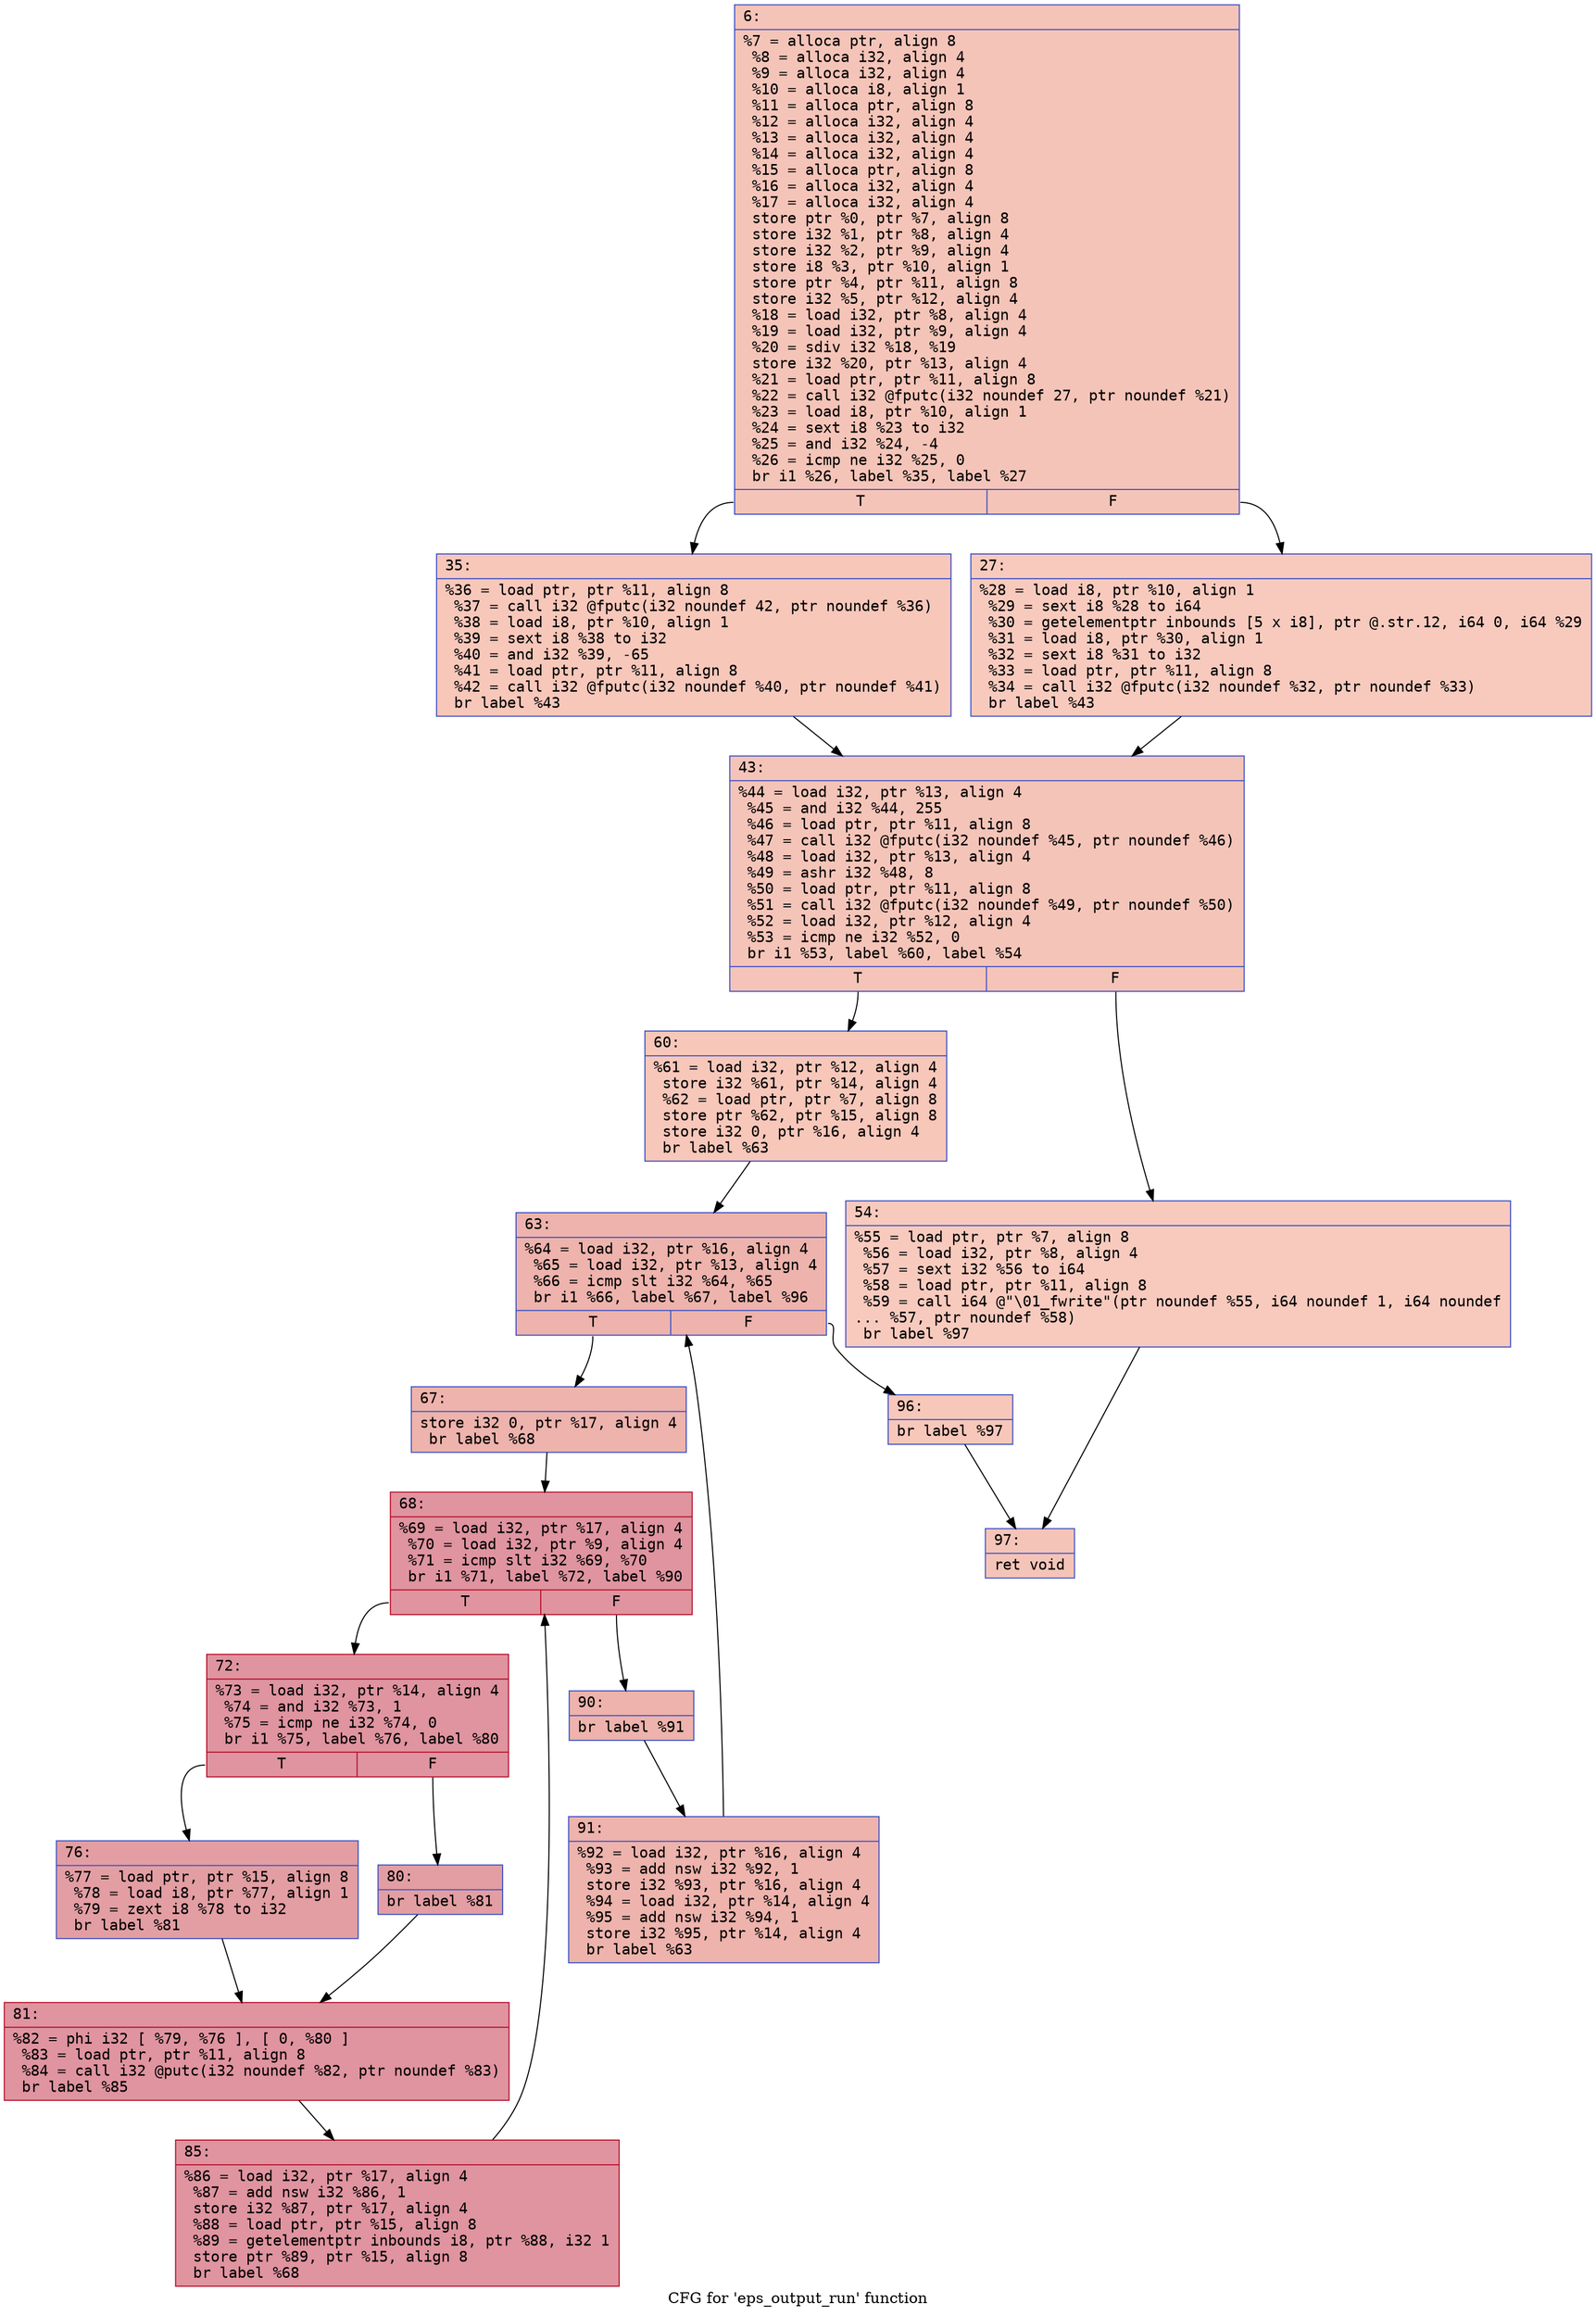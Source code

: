 digraph "CFG for 'eps_output_run' function" {
	label="CFG for 'eps_output_run' function";

	Node0x600001420550 [shape=record,color="#3d50c3ff", style=filled, fillcolor="#e97a5f70" fontname="Courier",label="{6:\l|  %7 = alloca ptr, align 8\l  %8 = alloca i32, align 4\l  %9 = alloca i32, align 4\l  %10 = alloca i8, align 1\l  %11 = alloca ptr, align 8\l  %12 = alloca i32, align 4\l  %13 = alloca i32, align 4\l  %14 = alloca i32, align 4\l  %15 = alloca ptr, align 8\l  %16 = alloca i32, align 4\l  %17 = alloca i32, align 4\l  store ptr %0, ptr %7, align 8\l  store i32 %1, ptr %8, align 4\l  store i32 %2, ptr %9, align 4\l  store i8 %3, ptr %10, align 1\l  store ptr %4, ptr %11, align 8\l  store i32 %5, ptr %12, align 4\l  %18 = load i32, ptr %8, align 4\l  %19 = load i32, ptr %9, align 4\l  %20 = sdiv i32 %18, %19\l  store i32 %20, ptr %13, align 4\l  %21 = load ptr, ptr %11, align 8\l  %22 = call i32 @fputc(i32 noundef 27, ptr noundef %21)\l  %23 = load i8, ptr %10, align 1\l  %24 = sext i8 %23 to i32\l  %25 = and i32 %24, -4\l  %26 = icmp ne i32 %25, 0\l  br i1 %26, label %35, label %27\l|{<s0>T|<s1>F}}"];
	Node0x600001420550:s0 -> Node0x6000014206e0[tooltip="6 -> 35\nProbability 62.50%" ];
	Node0x600001420550:s1 -> Node0x600001420690[tooltip="6 -> 27\nProbability 37.50%" ];
	Node0x600001420690 [shape=record,color="#3d50c3ff", style=filled, fillcolor="#ef886b70" fontname="Courier",label="{27:\l|  %28 = load i8, ptr %10, align 1\l  %29 = sext i8 %28 to i64\l  %30 = getelementptr inbounds [5 x i8], ptr @.str.12, i64 0, i64 %29\l  %31 = load i8, ptr %30, align 1\l  %32 = sext i8 %31 to i32\l  %33 = load ptr, ptr %11, align 8\l  %34 = call i32 @fputc(i32 noundef %32, ptr noundef %33)\l  br label %43\l}"];
	Node0x600001420690 -> Node0x600001420730[tooltip="27 -> 43\nProbability 100.00%" ];
	Node0x6000014206e0 [shape=record,color="#3d50c3ff", style=filled, fillcolor="#ec7f6370" fontname="Courier",label="{35:\l|  %36 = load ptr, ptr %11, align 8\l  %37 = call i32 @fputc(i32 noundef 42, ptr noundef %36)\l  %38 = load i8, ptr %10, align 1\l  %39 = sext i8 %38 to i32\l  %40 = and i32 %39, -65\l  %41 = load ptr, ptr %11, align 8\l  %42 = call i32 @fputc(i32 noundef %40, ptr noundef %41)\l  br label %43\l}"];
	Node0x6000014206e0 -> Node0x600001420730[tooltip="35 -> 43\nProbability 100.00%" ];
	Node0x600001420730 [shape=record,color="#3d50c3ff", style=filled, fillcolor="#e97a5f70" fontname="Courier",label="{43:\l|  %44 = load i32, ptr %13, align 4\l  %45 = and i32 %44, 255\l  %46 = load ptr, ptr %11, align 8\l  %47 = call i32 @fputc(i32 noundef %45, ptr noundef %46)\l  %48 = load i32, ptr %13, align 4\l  %49 = ashr i32 %48, 8\l  %50 = load ptr, ptr %11, align 8\l  %51 = call i32 @fputc(i32 noundef %49, ptr noundef %50)\l  %52 = load i32, ptr %12, align 4\l  %53 = icmp ne i32 %52, 0\l  br i1 %53, label %60, label %54\l|{<s0>T|<s1>F}}"];
	Node0x600001420730:s0 -> Node0x6000014207d0[tooltip="43 -> 60\nProbability 62.50%" ];
	Node0x600001420730:s1 -> Node0x600001420780[tooltip="43 -> 54\nProbability 37.50%" ];
	Node0x600001420780 [shape=record,color="#3d50c3ff", style=filled, fillcolor="#ef886b70" fontname="Courier",label="{54:\l|  %55 = load ptr, ptr %7, align 8\l  %56 = load i32, ptr %8, align 4\l  %57 = sext i32 %56 to i64\l  %58 = load ptr, ptr %11, align 8\l  %59 = call i64 @\"\\01_fwrite\"(ptr noundef %55, i64 noundef 1, i64 noundef\l... %57, ptr noundef %58)\l  br label %97\l}"];
	Node0x600001420780 -> Node0x600001420b90[tooltip="54 -> 97\nProbability 100.00%" ];
	Node0x6000014207d0 [shape=record,color="#3d50c3ff", style=filled, fillcolor="#ec7f6370" fontname="Courier",label="{60:\l|  %61 = load i32, ptr %12, align 4\l  store i32 %61, ptr %14, align 4\l  %62 = load ptr, ptr %7, align 8\l  store ptr %62, ptr %15, align 8\l  store i32 0, ptr %16, align 4\l  br label %63\l}"];
	Node0x6000014207d0 -> Node0x600001420820[tooltip="60 -> 63\nProbability 100.00%" ];
	Node0x600001420820 [shape=record,color="#3d50c3ff", style=filled, fillcolor="#d6524470" fontname="Courier",label="{63:\l|  %64 = load i32, ptr %16, align 4\l  %65 = load i32, ptr %13, align 4\l  %66 = icmp slt i32 %64, %65\l  br i1 %66, label %67, label %96\l|{<s0>T|<s1>F}}"];
	Node0x600001420820:s0 -> Node0x600001420870[tooltip="63 -> 67\nProbability 96.88%" ];
	Node0x600001420820:s1 -> Node0x600001420b40[tooltip="63 -> 96\nProbability 3.12%" ];
	Node0x600001420870 [shape=record,color="#3d50c3ff", style=filled, fillcolor="#d6524470" fontname="Courier",label="{67:\l|  store i32 0, ptr %17, align 4\l  br label %68\l}"];
	Node0x600001420870 -> Node0x6000014208c0[tooltip="67 -> 68\nProbability 100.00%" ];
	Node0x6000014208c0 [shape=record,color="#b70d28ff", style=filled, fillcolor="#b70d2870" fontname="Courier",label="{68:\l|  %69 = load i32, ptr %17, align 4\l  %70 = load i32, ptr %9, align 4\l  %71 = icmp slt i32 %69, %70\l  br i1 %71, label %72, label %90\l|{<s0>T|<s1>F}}"];
	Node0x6000014208c0:s0 -> Node0x600001420910[tooltip="68 -> 72\nProbability 96.88%" ];
	Node0x6000014208c0:s1 -> Node0x600001420aa0[tooltip="68 -> 90\nProbability 3.12%" ];
	Node0x600001420910 [shape=record,color="#b70d28ff", style=filled, fillcolor="#b70d2870" fontname="Courier",label="{72:\l|  %73 = load i32, ptr %14, align 4\l  %74 = and i32 %73, 1\l  %75 = icmp ne i32 %74, 0\l  br i1 %75, label %76, label %80\l|{<s0>T|<s1>F}}"];
	Node0x600001420910:s0 -> Node0x600001420960[tooltip="72 -> 76\nProbability 50.00%" ];
	Node0x600001420910:s1 -> Node0x6000014209b0[tooltip="72 -> 80\nProbability 50.00%" ];
	Node0x600001420960 [shape=record,color="#3d50c3ff", style=filled, fillcolor="#be242e70" fontname="Courier",label="{76:\l|  %77 = load ptr, ptr %15, align 8\l  %78 = load i8, ptr %77, align 1\l  %79 = zext i8 %78 to i32\l  br label %81\l}"];
	Node0x600001420960 -> Node0x600001420a00[tooltip="76 -> 81\nProbability 100.00%" ];
	Node0x6000014209b0 [shape=record,color="#3d50c3ff", style=filled, fillcolor="#be242e70" fontname="Courier",label="{80:\l|  br label %81\l}"];
	Node0x6000014209b0 -> Node0x600001420a00[tooltip="80 -> 81\nProbability 100.00%" ];
	Node0x600001420a00 [shape=record,color="#b70d28ff", style=filled, fillcolor="#b70d2870" fontname="Courier",label="{81:\l|  %82 = phi i32 [ %79, %76 ], [ 0, %80 ]\l  %83 = load ptr, ptr %11, align 8\l  %84 = call i32 @putc(i32 noundef %82, ptr noundef %83)\l  br label %85\l}"];
	Node0x600001420a00 -> Node0x600001420a50[tooltip="81 -> 85\nProbability 100.00%" ];
	Node0x600001420a50 [shape=record,color="#b70d28ff", style=filled, fillcolor="#b70d2870" fontname="Courier",label="{85:\l|  %86 = load i32, ptr %17, align 4\l  %87 = add nsw i32 %86, 1\l  store i32 %87, ptr %17, align 4\l  %88 = load ptr, ptr %15, align 8\l  %89 = getelementptr inbounds i8, ptr %88, i32 1\l  store ptr %89, ptr %15, align 8\l  br label %68\l}"];
	Node0x600001420a50 -> Node0x6000014208c0[tooltip="85 -> 68\nProbability 100.00%" ];
	Node0x600001420aa0 [shape=record,color="#3d50c3ff", style=filled, fillcolor="#d6524470" fontname="Courier",label="{90:\l|  br label %91\l}"];
	Node0x600001420aa0 -> Node0x600001420af0[tooltip="90 -> 91\nProbability 100.00%" ];
	Node0x600001420af0 [shape=record,color="#3d50c3ff", style=filled, fillcolor="#d6524470" fontname="Courier",label="{91:\l|  %92 = load i32, ptr %16, align 4\l  %93 = add nsw i32 %92, 1\l  store i32 %93, ptr %16, align 4\l  %94 = load i32, ptr %14, align 4\l  %95 = add nsw i32 %94, 1\l  store i32 %95, ptr %14, align 4\l  br label %63\l}"];
	Node0x600001420af0 -> Node0x600001420820[tooltip="91 -> 63\nProbability 100.00%" ];
	Node0x600001420b40 [shape=record,color="#3d50c3ff", style=filled, fillcolor="#ec7f6370" fontname="Courier",label="{96:\l|  br label %97\l}"];
	Node0x600001420b40 -> Node0x600001420b90[tooltip="96 -> 97\nProbability 100.00%" ];
	Node0x600001420b90 [shape=record,color="#3d50c3ff", style=filled, fillcolor="#e97a5f70" fontname="Courier",label="{97:\l|  ret void\l}"];
}
